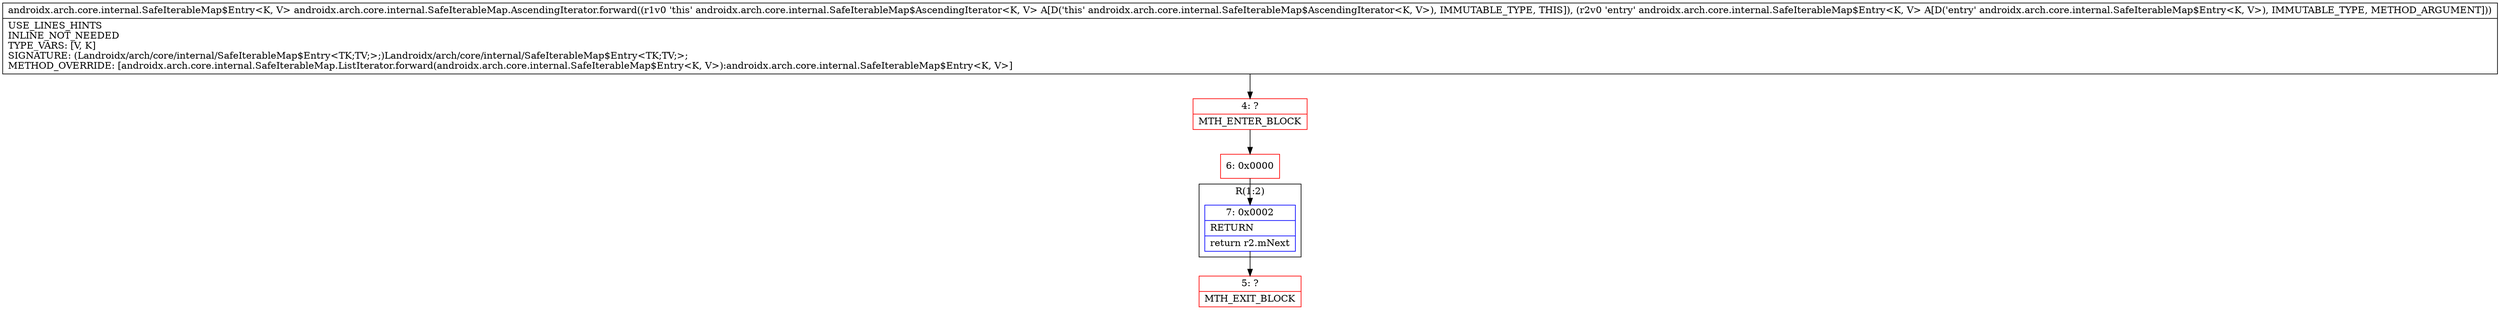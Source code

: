 digraph "CFG forandroidx.arch.core.internal.SafeIterableMap.AscendingIterator.forward(Landroidx\/arch\/core\/internal\/SafeIterableMap$Entry;)Landroidx\/arch\/core\/internal\/SafeIterableMap$Entry;" {
subgraph cluster_Region_1486019742 {
label = "R(1:2)";
node [shape=record,color=blue];
Node_7 [shape=record,label="{7\:\ 0x0002|RETURN\l|return r2.mNext\l}"];
}
Node_4 [shape=record,color=red,label="{4\:\ ?|MTH_ENTER_BLOCK\l}"];
Node_6 [shape=record,color=red,label="{6\:\ 0x0000}"];
Node_5 [shape=record,color=red,label="{5\:\ ?|MTH_EXIT_BLOCK\l}"];
MethodNode[shape=record,label="{androidx.arch.core.internal.SafeIterableMap$Entry\<K, V\> androidx.arch.core.internal.SafeIterableMap.AscendingIterator.forward((r1v0 'this' androidx.arch.core.internal.SafeIterableMap$AscendingIterator\<K, V\> A[D('this' androidx.arch.core.internal.SafeIterableMap$AscendingIterator\<K, V\>), IMMUTABLE_TYPE, THIS]), (r2v0 'entry' androidx.arch.core.internal.SafeIterableMap$Entry\<K, V\> A[D('entry' androidx.arch.core.internal.SafeIterableMap$Entry\<K, V\>), IMMUTABLE_TYPE, METHOD_ARGUMENT]))  | USE_LINES_HINTS\lINLINE_NOT_NEEDED\lTYPE_VARS: [V, K]\lSIGNATURE: (Landroidx\/arch\/core\/internal\/SafeIterableMap$Entry\<TK;TV;\>;)Landroidx\/arch\/core\/internal\/SafeIterableMap$Entry\<TK;TV;\>;\lMETHOD_OVERRIDE: [androidx.arch.core.internal.SafeIterableMap.ListIterator.forward(androidx.arch.core.internal.SafeIterableMap$Entry\<K, V\>):androidx.arch.core.internal.SafeIterableMap$Entry\<K, V\>]\l}"];
MethodNode -> Node_4;Node_7 -> Node_5;
Node_4 -> Node_6;
Node_6 -> Node_7;
}

